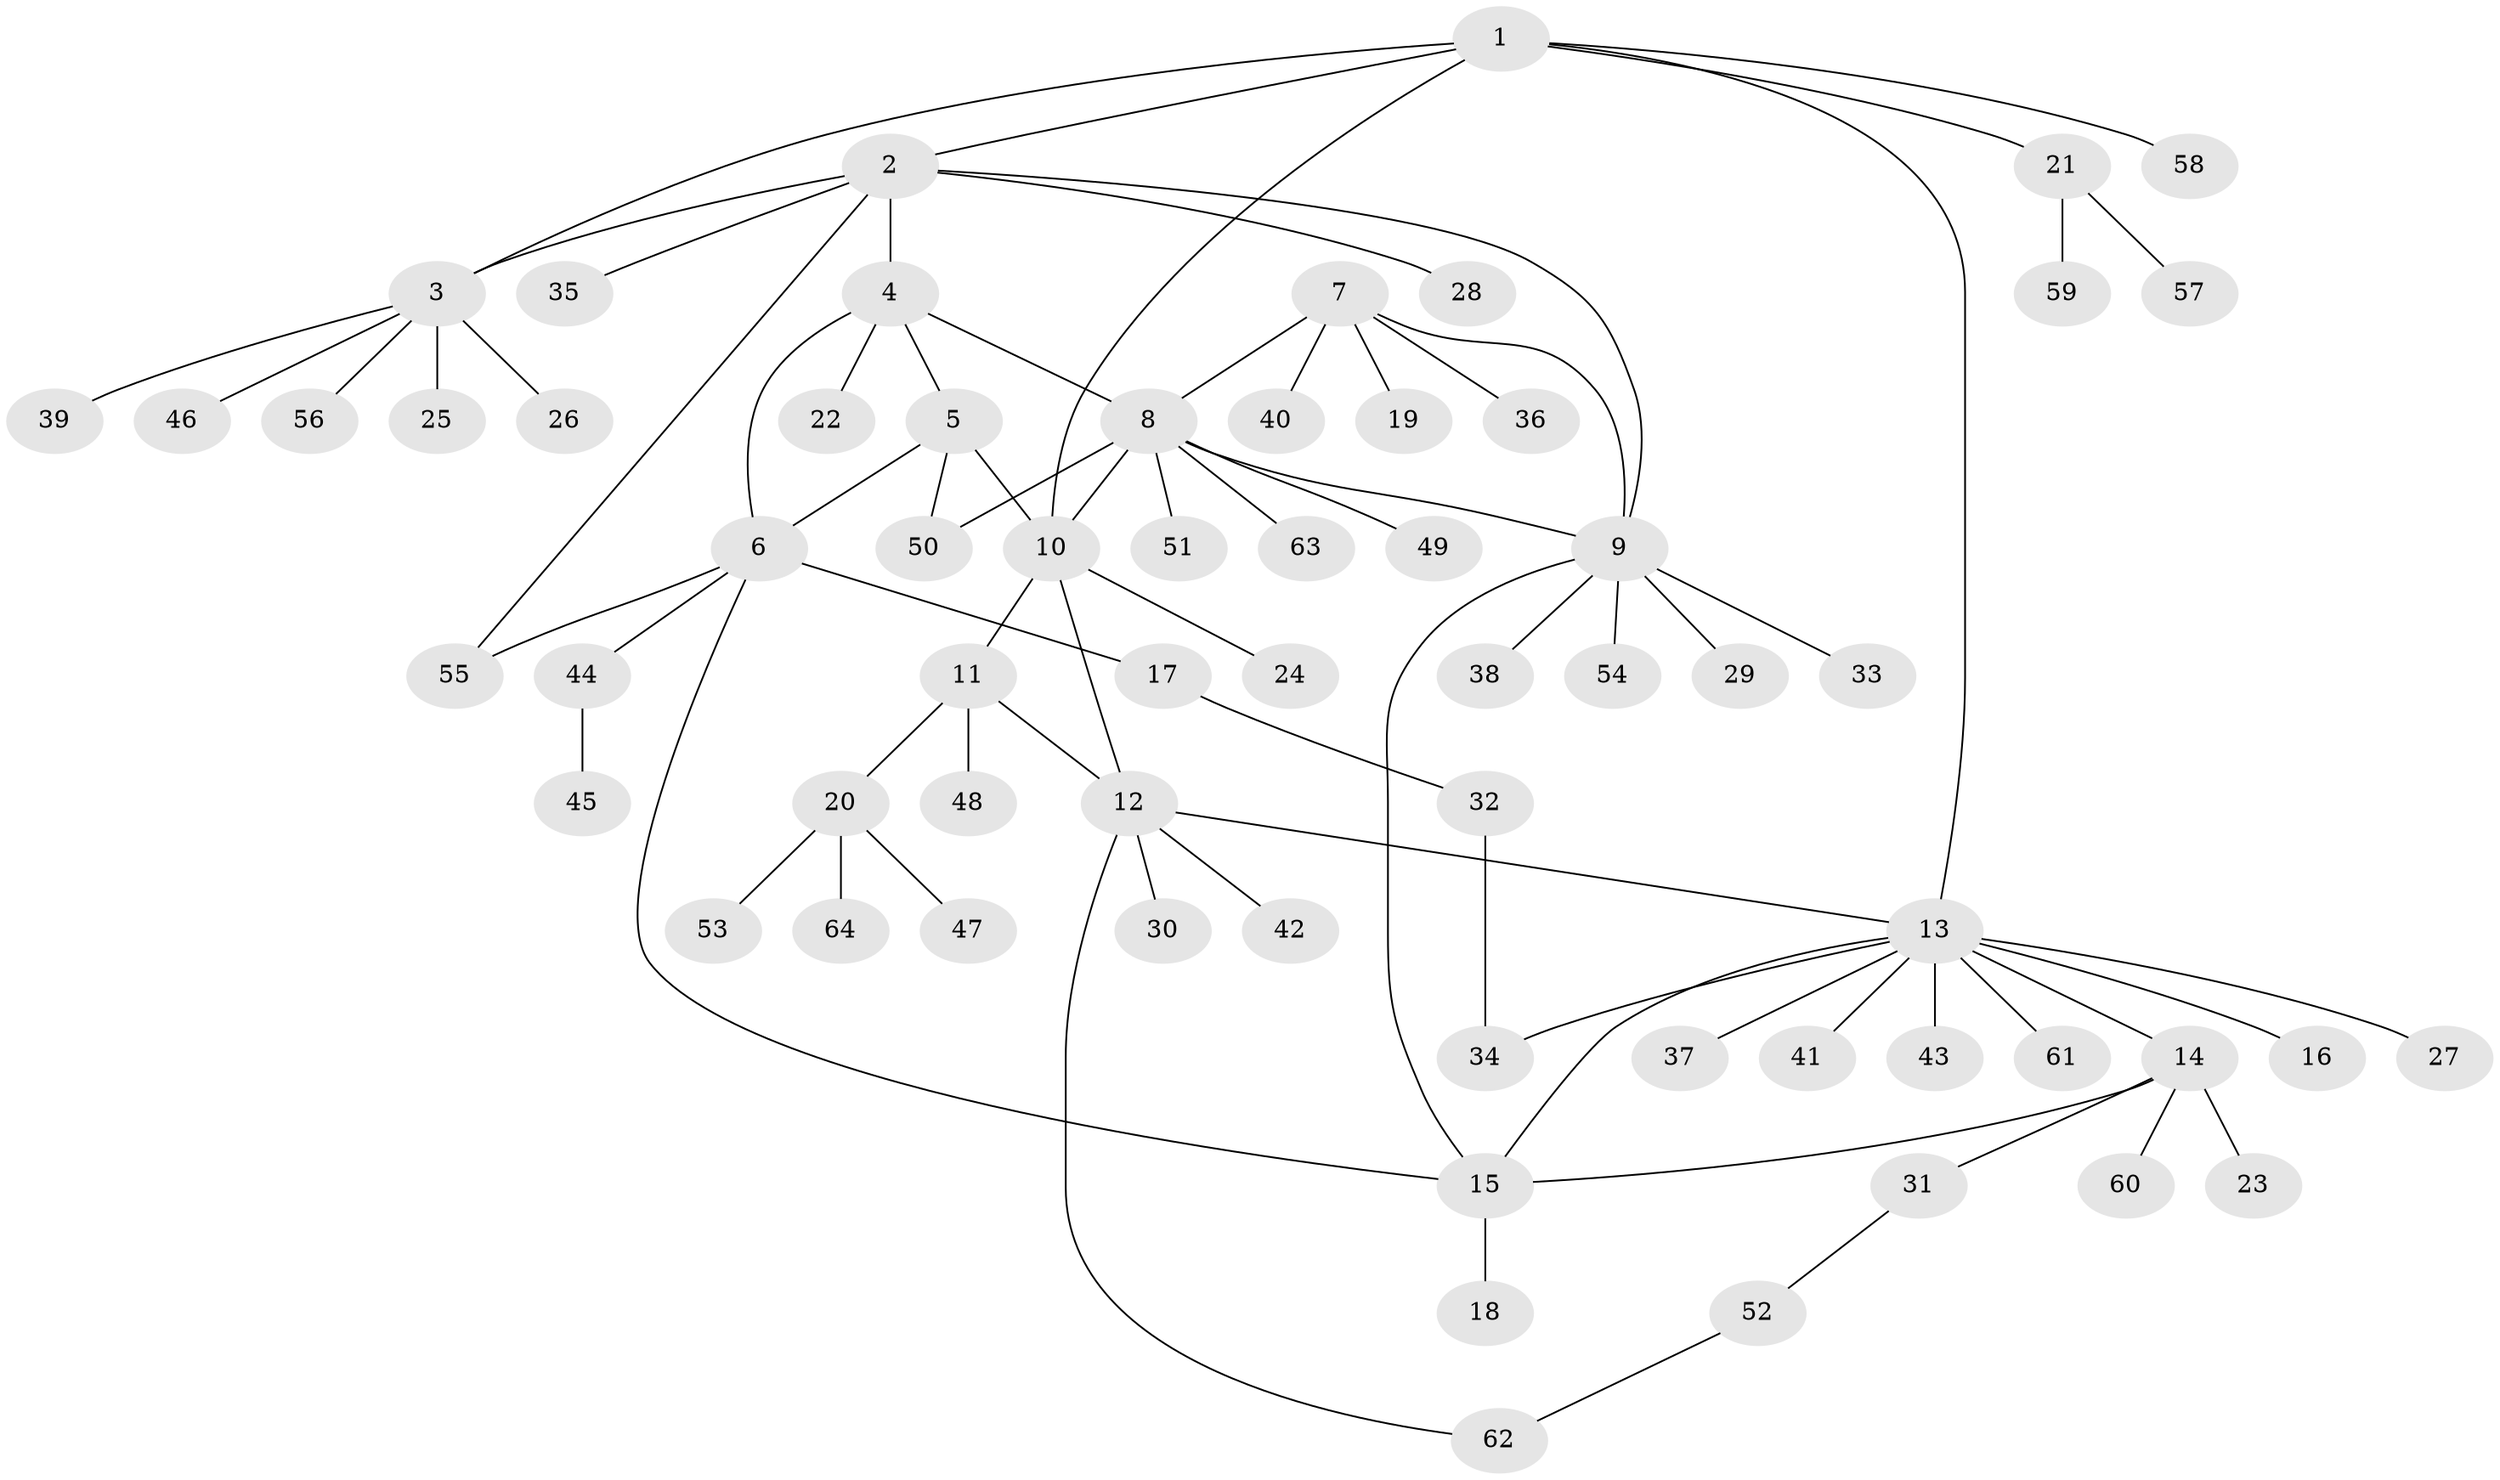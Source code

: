 // Generated by graph-tools (version 1.1) at 2025/26/03/09/25 03:26:39]
// undirected, 64 vertices, 78 edges
graph export_dot {
graph [start="1"]
  node [color=gray90,style=filled];
  1;
  2;
  3;
  4;
  5;
  6;
  7;
  8;
  9;
  10;
  11;
  12;
  13;
  14;
  15;
  16;
  17;
  18;
  19;
  20;
  21;
  22;
  23;
  24;
  25;
  26;
  27;
  28;
  29;
  30;
  31;
  32;
  33;
  34;
  35;
  36;
  37;
  38;
  39;
  40;
  41;
  42;
  43;
  44;
  45;
  46;
  47;
  48;
  49;
  50;
  51;
  52;
  53;
  54;
  55;
  56;
  57;
  58;
  59;
  60;
  61;
  62;
  63;
  64;
  1 -- 2;
  1 -- 3;
  1 -- 10;
  1 -- 13;
  1 -- 21;
  1 -- 58;
  2 -- 3;
  2 -- 4;
  2 -- 9;
  2 -- 28;
  2 -- 35;
  2 -- 55;
  3 -- 25;
  3 -- 26;
  3 -- 39;
  3 -- 46;
  3 -- 56;
  4 -- 5;
  4 -- 6;
  4 -- 8;
  4 -- 22;
  5 -- 6;
  5 -- 10;
  5 -- 50;
  6 -- 15;
  6 -- 17;
  6 -- 44;
  6 -- 55;
  7 -- 8;
  7 -- 9;
  7 -- 19;
  7 -- 36;
  7 -- 40;
  8 -- 9;
  8 -- 10;
  8 -- 49;
  8 -- 50;
  8 -- 51;
  8 -- 63;
  9 -- 15;
  9 -- 29;
  9 -- 33;
  9 -- 38;
  9 -- 54;
  10 -- 11;
  10 -- 12;
  10 -- 24;
  11 -- 12;
  11 -- 20;
  11 -- 48;
  12 -- 13;
  12 -- 30;
  12 -- 42;
  12 -- 62;
  13 -- 14;
  13 -- 15;
  13 -- 16;
  13 -- 27;
  13 -- 34;
  13 -- 37;
  13 -- 41;
  13 -- 43;
  13 -- 61;
  14 -- 15;
  14 -- 23;
  14 -- 31;
  14 -- 60;
  15 -- 18;
  17 -- 32;
  20 -- 47;
  20 -- 53;
  20 -- 64;
  21 -- 57;
  21 -- 59;
  31 -- 52;
  32 -- 34;
  44 -- 45;
  52 -- 62;
}
